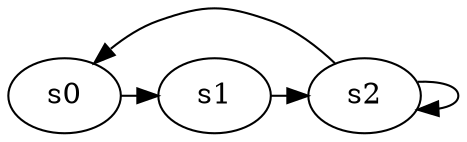 digraph game_0434_cycle_3 {
    s0 [name="s0", player=0];
    s1 [name="s1", player=1];
    s2 [name="s2", player=1];

    s0 -> s1 [constraint="time == 10 || time == 17 || time == 18 || time == 23"];
    s1 -> s2 [constraint="time % 4 == 3 || time % 4 == 1"];
    s2 -> s0 [constraint="time % 6 == 1"];
    s2 -> s2 [constraint="time % 4 == 0"];
}
